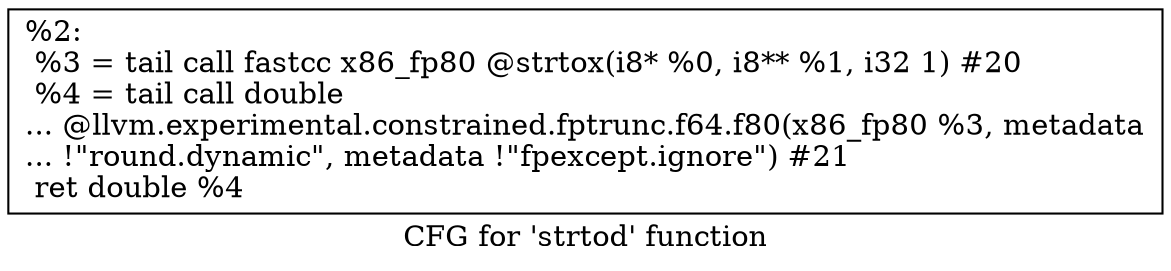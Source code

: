 digraph "CFG for 'strtod' function" {
	label="CFG for 'strtod' function";

	Node0x2279500 [shape=record,label="{%2:\l  %3 = tail call fastcc x86_fp80 @strtox(i8* %0, i8** %1, i32 1) #20\l  %4 = tail call double\l... @llvm.experimental.constrained.fptrunc.f64.f80(x86_fp80 %3, metadata\l... !\"round.dynamic\", metadata !\"fpexcept.ignore\") #21\l  ret double %4\l}"];
}

